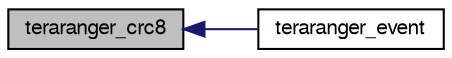 digraph "teraranger_crc8"
{
  edge [fontname="FreeSans",fontsize="10",labelfontname="FreeSans",labelfontsize="10"];
  node [fontname="FreeSans",fontsize="10",shape=record];
  rankdir="LR";
  Node1 [label="teraranger_crc8",height=0.2,width=0.4,color="black", fillcolor="grey75", style="filled", fontcolor="black"];
  Node1 -> Node2 [dir="back",color="midnightblue",fontsize="10",style="solid",fontname="FreeSans"];
  Node2 [label="teraranger_event",height=0.2,width=0.4,color="black", fillcolor="white", style="filled",URL="$teraranger__one_8h.html#a2261a73bca73087fa67b6cfdb3f8e918"];
}
